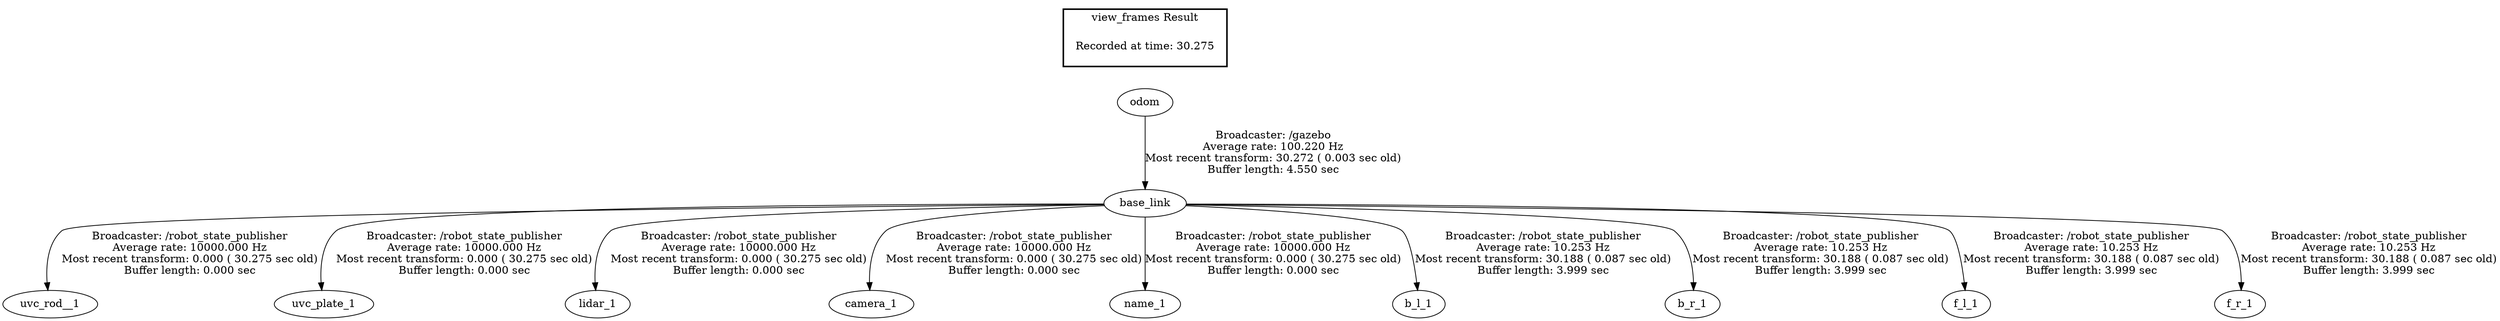 digraph G {
"odom" -> "base_link"[label="Broadcaster: /gazebo\nAverage rate: 100.220 Hz\nMost recent transform: 30.272 ( 0.003 sec old)\nBuffer length: 4.550 sec\n"];
"base_link" -> "uvc_rod__1"[label="Broadcaster: /robot_state_publisher\nAverage rate: 10000.000 Hz\nMost recent transform: 0.000 ( 30.275 sec old)\nBuffer length: 0.000 sec\n"];
"base_link" -> "uvc_plate_1"[label="Broadcaster: /robot_state_publisher\nAverage rate: 10000.000 Hz\nMost recent transform: 0.000 ( 30.275 sec old)\nBuffer length: 0.000 sec\n"];
"base_link" -> "lidar_1"[label="Broadcaster: /robot_state_publisher\nAverage rate: 10000.000 Hz\nMost recent transform: 0.000 ( 30.275 sec old)\nBuffer length: 0.000 sec\n"];
"base_link" -> "camera_1"[label="Broadcaster: /robot_state_publisher\nAverage rate: 10000.000 Hz\nMost recent transform: 0.000 ( 30.275 sec old)\nBuffer length: 0.000 sec\n"];
"base_link" -> "name_1"[label="Broadcaster: /robot_state_publisher\nAverage rate: 10000.000 Hz\nMost recent transform: 0.000 ( 30.275 sec old)\nBuffer length: 0.000 sec\n"];
"base_link" -> "b_l_1"[label="Broadcaster: /robot_state_publisher\nAverage rate: 10.253 Hz\nMost recent transform: 30.188 ( 0.087 sec old)\nBuffer length: 3.999 sec\n"];
"base_link" -> "b_r_1"[label="Broadcaster: /robot_state_publisher\nAverage rate: 10.253 Hz\nMost recent transform: 30.188 ( 0.087 sec old)\nBuffer length: 3.999 sec\n"];
"base_link" -> "f_l_1"[label="Broadcaster: /robot_state_publisher\nAverage rate: 10.253 Hz\nMost recent transform: 30.188 ( 0.087 sec old)\nBuffer length: 3.999 sec\n"];
"base_link" -> "f_r_1"[label="Broadcaster: /robot_state_publisher\nAverage rate: 10.253 Hz\nMost recent transform: 30.188 ( 0.087 sec old)\nBuffer length: 3.999 sec\n"];
edge [style=invis];
 subgraph cluster_legend { style=bold; color=black; label ="view_frames Result";
"Recorded at time: 30.275"[ shape=plaintext ] ;
 }->"odom";
}